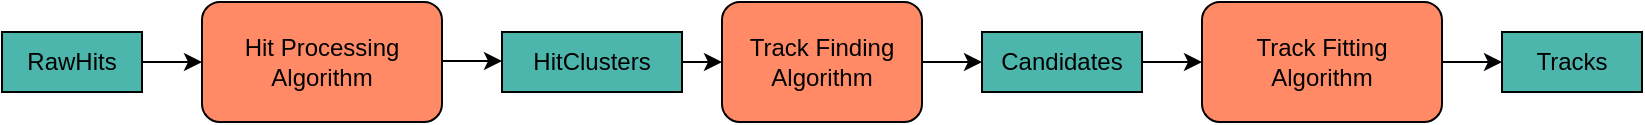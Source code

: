 <mxfile version="24.8.6">
  <diagram name="Page-1" id="HX-n5RwU4yS9j-6OuBTY">
    <mxGraphModel dx="1006" dy="449" grid="1" gridSize="10" guides="1" tooltips="1" connect="1" arrows="1" fold="1" page="1" pageScale="1" pageWidth="850" pageHeight="1100" math="0" shadow="0">
      <root>
        <mxCell id="0" />
        <mxCell id="1" parent="0" />
        <mxCell id="Q2nsGRmkFAV52NvcU29X-1" value="RawHits" style="rounded=0;whiteSpace=wrap;html=1;fillColor=#4DB6AC;" vertex="1" parent="1">
          <mxGeometry x="10" y="40" width="70" height="30" as="geometry" />
        </mxCell>
        <mxCell id="Q2nsGRmkFAV52NvcU29X-2" value="Hit Processing Algorithm" style="rounded=1;whiteSpace=wrap;html=1;fillColor=#FF8A65;" vertex="1" parent="1">
          <mxGeometry x="110" y="25" width="120" height="60" as="geometry" />
        </mxCell>
        <mxCell id="Q2nsGRmkFAV52NvcU29X-3" value="HitClusters" style="rounded=0;whiteSpace=wrap;html=1;fillColor=#4DB6AC;" vertex="1" parent="1">
          <mxGeometry x="260" y="40" width="90" height="30" as="geometry" />
        </mxCell>
        <mxCell id="Q2nsGRmkFAV52NvcU29X-5" value="Track Finding&lt;div&gt;Algorithm&lt;/div&gt;" style="rounded=1;whiteSpace=wrap;html=1;fillColor=#FF8A65;" vertex="1" parent="1">
          <mxGeometry x="370" y="25" width="100" height="60" as="geometry" />
        </mxCell>
        <mxCell id="Q2nsGRmkFAV52NvcU29X-6" value="Candidates" style="rounded=0;whiteSpace=wrap;html=1;fillColor=#4DB6AC;" vertex="1" parent="1">
          <mxGeometry x="500" y="40" width="80" height="30" as="geometry" />
        </mxCell>
        <mxCell id="Q2nsGRmkFAV52NvcU29X-8" value="Track Fitting&lt;div&gt;Algorithm&lt;/div&gt;" style="rounded=1;whiteSpace=wrap;html=1;fillColor=#FF8A65;" vertex="1" parent="1">
          <mxGeometry x="610" y="25" width="120" height="60" as="geometry" />
        </mxCell>
        <mxCell id="Q2nsGRmkFAV52NvcU29X-9" value="Tracks" style="rounded=0;whiteSpace=wrap;html=1;fillColor=#4DB6AC;" vertex="1" parent="1">
          <mxGeometry x="760" y="40" width="70" height="30" as="geometry" />
        </mxCell>
        <mxCell id="Q2nsGRmkFAV52NvcU29X-17" value="" style="endArrow=classic;html=1;rounded=0;exitX=1;exitY=0.5;exitDx=0;exitDy=0;entryX=0;entryY=0.5;entryDx=0;entryDy=0;" edge="1" parent="1" source="Q2nsGRmkFAV52NvcU29X-1" target="Q2nsGRmkFAV52NvcU29X-2">
          <mxGeometry width="50" height="50" relative="1" as="geometry">
            <mxPoint x="400" y="430" as="sourcePoint" />
            <mxPoint x="450" y="380" as="targetPoint" />
          </mxGeometry>
        </mxCell>
        <mxCell id="Q2nsGRmkFAV52NvcU29X-18" value="" style="endArrow=classic;html=1;rounded=0;exitX=1;exitY=0.5;exitDx=0;exitDy=0;entryX=0;entryY=0.5;entryDx=0;entryDy=0;" edge="1" parent="1">
          <mxGeometry width="50" height="50" relative="1" as="geometry">
            <mxPoint x="230" y="54.5" as="sourcePoint" />
            <mxPoint x="260" y="54.5" as="targetPoint" />
          </mxGeometry>
        </mxCell>
        <mxCell id="Q2nsGRmkFAV52NvcU29X-19" value="" style="endArrow=classic;html=1;rounded=0;exitX=1;exitY=0.5;exitDx=0;exitDy=0;entryX=0;entryY=0.5;entryDx=0;entryDy=0;" edge="1" parent="1" source="Q2nsGRmkFAV52NvcU29X-3" target="Q2nsGRmkFAV52NvcU29X-5">
          <mxGeometry width="50" height="50" relative="1" as="geometry">
            <mxPoint x="240" y="64.5" as="sourcePoint" />
            <mxPoint x="270" y="64.5" as="targetPoint" />
          </mxGeometry>
        </mxCell>
        <mxCell id="Q2nsGRmkFAV52NvcU29X-20" value="" style="endArrow=classic;html=1;rounded=0;exitX=1;exitY=0.5;exitDx=0;exitDy=0;entryX=0;entryY=0.5;entryDx=0;entryDy=0;" edge="1" parent="1" source="Q2nsGRmkFAV52NvcU29X-5" target="Q2nsGRmkFAV52NvcU29X-6">
          <mxGeometry width="50" height="50" relative="1" as="geometry">
            <mxPoint x="250" y="74.5" as="sourcePoint" />
            <mxPoint x="280" y="74.5" as="targetPoint" />
          </mxGeometry>
        </mxCell>
        <mxCell id="Q2nsGRmkFAV52NvcU29X-21" value="" style="endArrow=classic;html=1;rounded=0;exitX=1;exitY=0.5;exitDx=0;exitDy=0;entryX=0;entryY=0.5;entryDx=0;entryDy=0;" edge="1" parent="1" source="Q2nsGRmkFAV52NvcU29X-6" target="Q2nsGRmkFAV52NvcU29X-8">
          <mxGeometry width="50" height="50" relative="1" as="geometry">
            <mxPoint x="260" y="84.5" as="sourcePoint" />
            <mxPoint x="290" y="84.5" as="targetPoint" />
          </mxGeometry>
        </mxCell>
        <mxCell id="Q2nsGRmkFAV52NvcU29X-22" value="" style="endArrow=classic;html=1;rounded=0;exitX=1;exitY=0.5;exitDx=0;exitDy=0;entryX=0;entryY=0.5;entryDx=0;entryDy=0;" edge="1" parent="1" source="Q2nsGRmkFAV52NvcU29X-8" target="Q2nsGRmkFAV52NvcU29X-9">
          <mxGeometry width="50" height="50" relative="1" as="geometry">
            <mxPoint x="270" y="94.5" as="sourcePoint" />
            <mxPoint x="300" y="94.5" as="targetPoint" />
          </mxGeometry>
        </mxCell>
      </root>
    </mxGraphModel>
  </diagram>
</mxfile>
